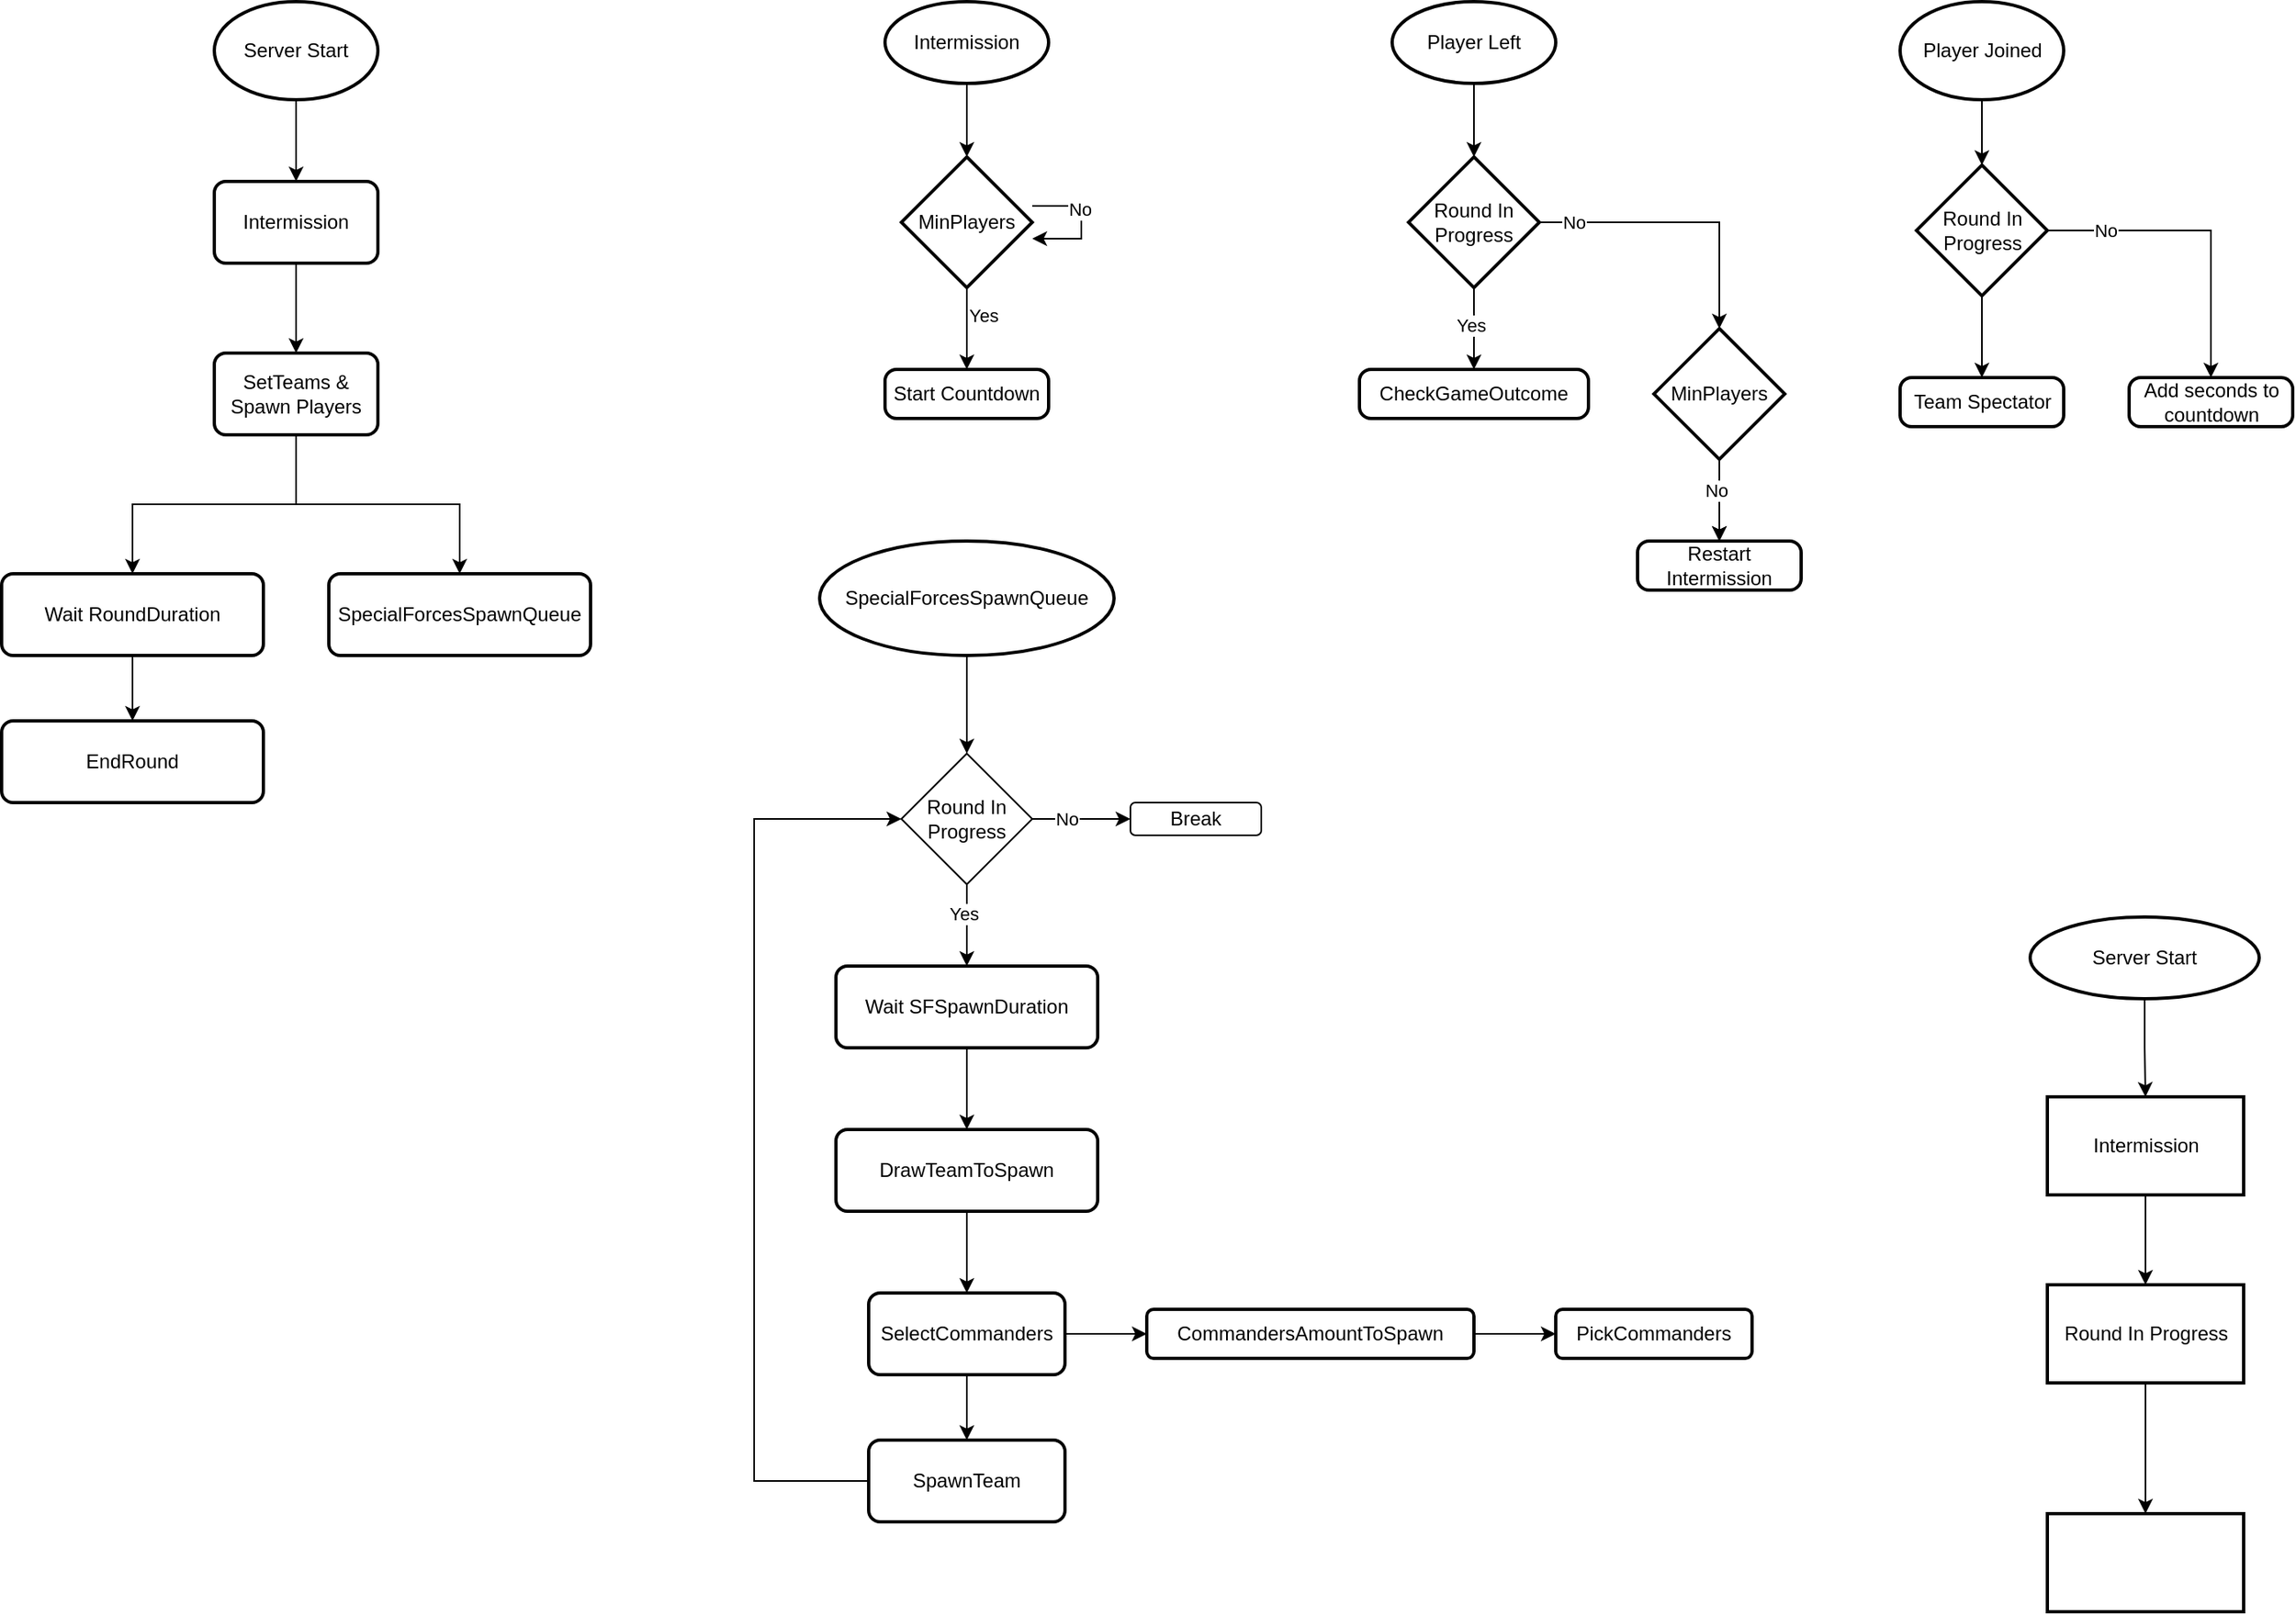 <mxfile version="24.4.13" type="github">
  <diagram name="Strona-1" id="jlNhDV8Rwpr0uxGnopEM">
    <mxGraphModel dx="882" dy="612" grid="1" gridSize="10" guides="1" tooltips="1" connect="1" arrows="1" fold="1" page="1" pageScale="1" pageWidth="827" pageHeight="1169" math="0" shadow="0">
      <root>
        <mxCell id="0" />
        <mxCell id="1" parent="0" />
        <mxCell id="kG8gMviqTRcCaTFL-ExX-7" style="edgeStyle=orthogonalEdgeStyle;rounded=0;orthogonalLoop=1;jettySize=auto;html=1;entryX=0.5;entryY=0;entryDx=0;entryDy=0;" parent="1" source="kG8gMviqTRcCaTFL-ExX-2" target="kG8gMviqTRcCaTFL-ExX-5" edge="1">
          <mxGeometry relative="1" as="geometry" />
        </mxCell>
        <mxCell id="kG8gMviqTRcCaTFL-ExX-2" value="Server Start" style="strokeWidth=2;html=1;shape=mxgraph.flowchart.start_1;whiteSpace=wrap;" parent="1" vertex="1">
          <mxGeometry x="210" y="90" width="100" height="60" as="geometry" />
        </mxCell>
        <mxCell id="uzxIYRyBEbbkxQ_vXyho-41" value="" style="edgeStyle=orthogonalEdgeStyle;rounded=0;orthogonalLoop=1;jettySize=auto;html=1;" parent="1" source="kG8gMviqTRcCaTFL-ExX-5" target="uzxIYRyBEbbkxQ_vXyho-20" edge="1">
          <mxGeometry relative="1" as="geometry" />
        </mxCell>
        <mxCell id="kG8gMviqTRcCaTFL-ExX-5" value="Intermission" style="rounded=1;whiteSpace=wrap;html=1;absoluteArcSize=1;arcSize=14;strokeWidth=2;" parent="1" vertex="1">
          <mxGeometry x="210" y="200" width="100" height="50" as="geometry" />
        </mxCell>
        <mxCell id="kG8gMviqTRcCaTFL-ExX-8" value="Start Countdown" style="rounded=1;whiteSpace=wrap;html=1;absoluteArcSize=1;arcSize=14;strokeWidth=2;" parent="1" vertex="1">
          <mxGeometry x="620" y="315" width="100" height="30" as="geometry" />
        </mxCell>
        <mxCell id="kG8gMviqTRcCaTFL-ExX-13" value="" style="edgeStyle=orthogonalEdgeStyle;rounded=0;orthogonalLoop=1;jettySize=auto;html=1;" parent="1" source="kG8gMviqTRcCaTFL-ExX-9" target="kG8gMviqTRcCaTFL-ExX-8" edge="1">
          <mxGeometry relative="1" as="geometry">
            <Array as="points">
              <mxPoint x="670" y="280" />
              <mxPoint x="670" y="280" />
            </Array>
          </mxGeometry>
        </mxCell>
        <mxCell id="kG8gMviqTRcCaTFL-ExX-16" value="Yes" style="edgeLabel;html=1;align=center;verticalAlign=middle;resizable=0;points=[];" parent="kG8gMviqTRcCaTFL-ExX-13" vertex="1" connectable="0">
          <mxGeometry x="0.185" y="4" relative="1" as="geometry">
            <mxPoint x="6" y="-13" as="offset" />
          </mxGeometry>
        </mxCell>
        <mxCell id="kG8gMviqTRcCaTFL-ExX-9" value="MinPlayers" style="strokeWidth=2;html=1;shape=mxgraph.flowchart.decision;whiteSpace=wrap;" parent="1" vertex="1">
          <mxGeometry x="630" y="185" width="80" height="80" as="geometry" />
        </mxCell>
        <mxCell id="kG8gMviqTRcCaTFL-ExX-11" style="edgeStyle=orthogonalEdgeStyle;rounded=0;orthogonalLoop=1;jettySize=auto;html=1;elbow=vertical;" parent="1" source="kG8gMviqTRcCaTFL-ExX-9" target="kG8gMviqTRcCaTFL-ExX-9" edge="1">
          <mxGeometry relative="1" as="geometry">
            <Array as="points">
              <mxPoint x="740" y="230" />
            </Array>
          </mxGeometry>
        </mxCell>
        <mxCell id="kG8gMviqTRcCaTFL-ExX-14" value="No" style="edgeLabel;html=1;align=center;verticalAlign=middle;resizable=0;points=[];" parent="kG8gMviqTRcCaTFL-ExX-11" vertex="1" connectable="0">
          <mxGeometry x="-0.333" y="8" relative="1" as="geometry">
            <mxPoint x="2" y="10" as="offset" />
          </mxGeometry>
        </mxCell>
        <mxCell id="uzxIYRyBEbbkxQ_vXyho-24" value="" style="edgeStyle=orthogonalEdgeStyle;rounded=0;orthogonalLoop=1;jettySize=auto;html=1;" parent="1" source="kG8gMviqTRcCaTFL-ExX-18" target="uzxIYRyBEbbkxQ_vXyho-21" edge="1">
          <mxGeometry relative="1" as="geometry" />
        </mxCell>
        <mxCell id="kG8gMviqTRcCaTFL-ExX-18" value="Player Left" style="strokeWidth=2;html=1;shape=mxgraph.flowchart.start_1;whiteSpace=wrap;" parent="1" vertex="1">
          <mxGeometry x="930" y="90" width="100" height="50" as="geometry" />
        </mxCell>
        <mxCell id="uzxIYRyBEbbkxQ_vXyho-33" value="" style="edgeStyle=orthogonalEdgeStyle;rounded=0;orthogonalLoop=1;jettySize=auto;html=1;" parent="1" source="uzxIYRyBEbbkxQ_vXyho-1" target="uzxIYRyBEbbkxQ_vXyho-32" edge="1">
          <mxGeometry relative="1" as="geometry" />
        </mxCell>
        <mxCell id="uzxIYRyBEbbkxQ_vXyho-1" value="Player Joined" style="strokeWidth=2;html=1;shape=mxgraph.flowchart.start_1;whiteSpace=wrap;" parent="1" vertex="1">
          <mxGeometry x="1240.5" y="90" width="100" height="60" as="geometry" />
        </mxCell>
        <mxCell id="uzxIYRyBEbbkxQ_vXyho-8" value="" style="edgeStyle=orthogonalEdgeStyle;rounded=0;orthogonalLoop=1;jettySize=auto;html=1;" parent="1" source="uzxIYRyBEbbkxQ_vXyho-7" target="kG8gMviqTRcCaTFL-ExX-9" edge="1">
          <mxGeometry relative="1" as="geometry" />
        </mxCell>
        <mxCell id="uzxIYRyBEbbkxQ_vXyho-7" value="Intermission" style="strokeWidth=2;html=1;shape=mxgraph.flowchart.start_1;whiteSpace=wrap;" parent="1" vertex="1">
          <mxGeometry x="620" y="90" width="100" height="50" as="geometry" />
        </mxCell>
        <mxCell id="uzxIYRyBEbbkxQ_vXyho-14" style="edgeStyle=orthogonalEdgeStyle;rounded=0;orthogonalLoop=1;jettySize=auto;html=1;entryX=0.5;entryY=0;entryDx=0;entryDy=0;" parent="1" source="uzxIYRyBEbbkxQ_vXyho-9" target="uzxIYRyBEbbkxQ_vXyho-13" edge="1">
          <mxGeometry relative="1" as="geometry" />
        </mxCell>
        <mxCell id="uzxIYRyBEbbkxQ_vXyho-15" value="" style="edgeStyle=orthogonalEdgeStyle;rounded=0;orthogonalLoop=1;jettySize=auto;html=1;" parent="1" source="uzxIYRyBEbbkxQ_vXyho-9" target="uzxIYRyBEbbkxQ_vXyho-13" edge="1">
          <mxGeometry relative="1" as="geometry" />
        </mxCell>
        <mxCell id="uzxIYRyBEbbkxQ_vXyho-16" value="No" style="edgeLabel;html=1;align=center;verticalAlign=middle;resizable=0;points=[];" parent="uzxIYRyBEbbkxQ_vXyho-15" vertex="1" connectable="0">
          <mxGeometry x="-0.264" y="-2" relative="1" as="geometry">
            <mxPoint as="offset" />
          </mxGeometry>
        </mxCell>
        <mxCell id="uzxIYRyBEbbkxQ_vXyho-9" value="MinPlayers" style="strokeWidth=2;html=1;shape=mxgraph.flowchart.decision;whiteSpace=wrap;" parent="1" vertex="1">
          <mxGeometry x="1090" y="290" width="80" height="80" as="geometry" />
        </mxCell>
        <mxCell id="uzxIYRyBEbbkxQ_vXyho-13" value="Restart Intermission" style="rounded=1;whiteSpace=wrap;html=1;absoluteArcSize=1;arcSize=14;strokeWidth=2;" parent="1" vertex="1">
          <mxGeometry x="1080" y="420" width="100" height="30" as="geometry" />
        </mxCell>
        <mxCell id="uzxIYRyBEbbkxQ_vXyho-17" value="Add seconds to countdown" style="rounded=1;whiteSpace=wrap;html=1;absoluteArcSize=1;arcSize=14;strokeWidth=2;" parent="1" vertex="1">
          <mxGeometry x="1380.5" y="320" width="100" height="30" as="geometry" />
        </mxCell>
        <mxCell id="uzxIYRyBEbbkxQ_vXyho-43" value="" style="edgeStyle=orthogonalEdgeStyle;rounded=0;orthogonalLoop=1;jettySize=auto;html=1;" parent="1" source="uzxIYRyBEbbkxQ_vXyho-20" target="uzxIYRyBEbbkxQ_vXyho-42" edge="1">
          <mxGeometry relative="1" as="geometry" />
        </mxCell>
        <mxCell id="uzxIYRyBEbbkxQ_vXyho-45" style="edgeStyle=orthogonalEdgeStyle;rounded=0;orthogonalLoop=1;jettySize=auto;html=1;" parent="1" source="uzxIYRyBEbbkxQ_vXyho-20" target="uzxIYRyBEbbkxQ_vXyho-44" edge="1">
          <mxGeometry relative="1" as="geometry" />
        </mxCell>
        <mxCell id="uzxIYRyBEbbkxQ_vXyho-20" value="SetTeams &amp;amp; Spawn Players" style="rounded=1;whiteSpace=wrap;html=1;absoluteArcSize=1;arcSize=14;strokeWidth=2;" parent="1" vertex="1">
          <mxGeometry x="210" y="305" width="100" height="50" as="geometry" />
        </mxCell>
        <mxCell id="uzxIYRyBEbbkxQ_vXyho-22" value="" style="edgeStyle=orthogonalEdgeStyle;rounded=0;orthogonalLoop=1;jettySize=auto;html=1;" parent="1" source="uzxIYRyBEbbkxQ_vXyho-21" target="uzxIYRyBEbbkxQ_vXyho-9" edge="1">
          <mxGeometry relative="1" as="geometry" />
        </mxCell>
        <mxCell id="uzxIYRyBEbbkxQ_vXyho-23" value="No" style="edgeLabel;html=1;align=center;verticalAlign=middle;resizable=0;points=[];" parent="uzxIYRyBEbbkxQ_vXyho-22" vertex="1" connectable="0">
          <mxGeometry x="-0.413" y="3" relative="1" as="geometry">
            <mxPoint x="-31" y="3" as="offset" />
          </mxGeometry>
        </mxCell>
        <mxCell id="uzxIYRyBEbbkxQ_vXyho-29" value="" style="edgeStyle=orthogonalEdgeStyle;rounded=0;orthogonalLoop=1;jettySize=auto;html=1;" parent="1" source="uzxIYRyBEbbkxQ_vXyho-21" target="uzxIYRyBEbbkxQ_vXyho-28" edge="1">
          <mxGeometry relative="1" as="geometry" />
        </mxCell>
        <mxCell id="uzxIYRyBEbbkxQ_vXyho-30" value="Yes" style="edgeLabel;html=1;align=center;verticalAlign=middle;resizable=0;points=[];" parent="uzxIYRyBEbbkxQ_vXyho-29" vertex="1" connectable="0">
          <mxGeometry x="-0.088" y="-2" relative="1" as="geometry">
            <mxPoint as="offset" />
          </mxGeometry>
        </mxCell>
        <mxCell id="uzxIYRyBEbbkxQ_vXyho-21" value="Round I&lt;span style=&quot;background-color: initial;&quot;&gt;n&lt;/span&gt;&lt;div&gt;&lt;span style=&quot;background-color: initial;&quot;&gt;Progress&lt;/span&gt;&lt;/div&gt;" style="strokeWidth=2;html=1;shape=mxgraph.flowchart.decision;whiteSpace=wrap;" parent="1" vertex="1">
          <mxGeometry x="940" y="185" width="80" height="80" as="geometry" />
        </mxCell>
        <mxCell id="uzxIYRyBEbbkxQ_vXyho-28" value="CheckGameOutcome" style="rounded=1;whiteSpace=wrap;html=1;absoluteArcSize=1;arcSize=14;strokeWidth=2;" parent="1" vertex="1">
          <mxGeometry x="910" y="315" width="140" height="30" as="geometry" />
        </mxCell>
        <mxCell id="uzxIYRyBEbbkxQ_vXyho-35" value="" style="edgeStyle=orthogonalEdgeStyle;rounded=0;orthogonalLoop=1;jettySize=auto;html=1;entryX=0.5;entryY=0;entryDx=0;entryDy=0;" parent="1" source="uzxIYRyBEbbkxQ_vXyho-32" target="uzxIYRyBEbbkxQ_vXyho-17" edge="1">
          <mxGeometry relative="1" as="geometry">
            <mxPoint x="1390.5" y="230" as="targetPoint" />
          </mxGeometry>
        </mxCell>
        <mxCell id="uzxIYRyBEbbkxQ_vXyho-36" value="No" style="edgeLabel;html=1;align=center;verticalAlign=middle;resizable=0;points=[];" parent="uzxIYRyBEbbkxQ_vXyho-35" vertex="1" connectable="0">
          <mxGeometry x="-0.624" relative="1" as="geometry">
            <mxPoint as="offset" />
          </mxGeometry>
        </mxCell>
        <mxCell id="uzxIYRyBEbbkxQ_vXyho-38" style="edgeStyle=orthogonalEdgeStyle;rounded=0;orthogonalLoop=1;jettySize=auto;html=1;entryX=0.5;entryY=0;entryDx=0;entryDy=0;" parent="1" source="uzxIYRyBEbbkxQ_vXyho-32" target="uzxIYRyBEbbkxQ_vXyho-37" edge="1">
          <mxGeometry relative="1" as="geometry" />
        </mxCell>
        <mxCell id="uzxIYRyBEbbkxQ_vXyho-32" value="Round I&lt;span style=&quot;background-color: initial;&quot;&gt;n&lt;/span&gt;&lt;div&gt;&lt;span style=&quot;background-color: initial;&quot;&gt;Progress&lt;/span&gt;&lt;/div&gt;" style="strokeWidth=2;html=1;shape=mxgraph.flowchart.decision;whiteSpace=wrap;" parent="1" vertex="1">
          <mxGeometry x="1250.5" y="190" width="80" height="80" as="geometry" />
        </mxCell>
        <mxCell id="uzxIYRyBEbbkxQ_vXyho-37" value="Team Spectator" style="rounded=1;whiteSpace=wrap;html=1;absoluteArcSize=1;arcSize=14;strokeWidth=2;" parent="1" vertex="1">
          <mxGeometry x="1240.5" y="320" width="100" height="30" as="geometry" />
        </mxCell>
        <mxCell id="uzxIYRyBEbbkxQ_vXyho-48" value="" style="edgeStyle=orthogonalEdgeStyle;rounded=0;orthogonalLoop=1;jettySize=auto;html=1;" parent="1" source="uzxIYRyBEbbkxQ_vXyho-42" target="uzxIYRyBEbbkxQ_vXyho-47" edge="1">
          <mxGeometry relative="1" as="geometry" />
        </mxCell>
        <mxCell id="uzxIYRyBEbbkxQ_vXyho-42" value="Wait RoundDuration" style="rounded=1;whiteSpace=wrap;html=1;absoluteArcSize=1;arcSize=14;strokeWidth=2;" parent="1" vertex="1">
          <mxGeometry x="80" y="440" width="160" height="50" as="geometry" />
        </mxCell>
        <mxCell id="uzxIYRyBEbbkxQ_vXyho-44" value="SpecialForcesSpawnQueue" style="rounded=1;whiteSpace=wrap;html=1;absoluteArcSize=1;arcSize=14;strokeWidth=2;" parent="1" vertex="1">
          <mxGeometry x="280" y="440" width="160" height="50" as="geometry" />
        </mxCell>
        <mxCell id="uzxIYRyBEbbkxQ_vXyho-47" value="EndRound" style="rounded=1;whiteSpace=wrap;html=1;absoluteArcSize=1;arcSize=14;strokeWidth=2;" parent="1" vertex="1">
          <mxGeometry x="80" y="530" width="160" height="50" as="geometry" />
        </mxCell>
        <mxCell id="uzxIYRyBEbbkxQ_vXyho-53" style="edgeStyle=orthogonalEdgeStyle;rounded=0;orthogonalLoop=1;jettySize=auto;html=1;entryX=0.5;entryY=0;entryDx=0;entryDy=0;" parent="1" source="uzxIYRyBEbbkxQ_vXyho-51" target="uzxIYRyBEbbkxQ_vXyho-54" edge="1">
          <mxGeometry relative="1" as="geometry">
            <mxPoint x="670" y="540" as="targetPoint" />
          </mxGeometry>
        </mxCell>
        <mxCell id="uzxIYRyBEbbkxQ_vXyho-51" value="SpecialForcesSpawnQueue" style="strokeWidth=2;html=1;shape=mxgraph.flowchart.start_1;whiteSpace=wrap;" parent="1" vertex="1">
          <mxGeometry x="580" y="420" width="180" height="70" as="geometry" />
        </mxCell>
        <mxCell id="uzxIYRyBEbbkxQ_vXyho-62" value="" style="edgeStyle=orthogonalEdgeStyle;rounded=0;orthogonalLoop=1;jettySize=auto;html=1;" parent="1" source="uzxIYRyBEbbkxQ_vXyho-52" target="uzxIYRyBEbbkxQ_vXyho-61" edge="1">
          <mxGeometry relative="1" as="geometry" />
        </mxCell>
        <mxCell id="uzxIYRyBEbbkxQ_vXyho-52" value="Wait SFSpawnDuration" style="rounded=1;whiteSpace=wrap;html=1;absoluteArcSize=1;arcSize=14;strokeWidth=2;" parent="1" vertex="1">
          <mxGeometry x="590" y="680" width="160" height="50" as="geometry" />
        </mxCell>
        <mxCell id="uzxIYRyBEbbkxQ_vXyho-57" value="" style="edgeStyle=orthogonalEdgeStyle;rounded=0;orthogonalLoop=1;jettySize=auto;html=1;" parent="1" source="uzxIYRyBEbbkxQ_vXyho-54" target="uzxIYRyBEbbkxQ_vXyho-56" edge="1">
          <mxGeometry relative="1" as="geometry" />
        </mxCell>
        <mxCell id="uzxIYRyBEbbkxQ_vXyho-58" value="No" style="edgeLabel;html=1;align=center;verticalAlign=middle;resizable=0;points=[];" parent="uzxIYRyBEbbkxQ_vXyho-57" vertex="1" connectable="0">
          <mxGeometry x="-0.587" y="1" relative="1" as="geometry">
            <mxPoint x="8" y="1" as="offset" />
          </mxGeometry>
        </mxCell>
        <mxCell id="uzxIYRyBEbbkxQ_vXyho-59" style="edgeStyle=orthogonalEdgeStyle;rounded=0;orthogonalLoop=1;jettySize=auto;html=1;entryX=0.5;entryY=0;entryDx=0;entryDy=0;" parent="1" source="uzxIYRyBEbbkxQ_vXyho-54" target="uzxIYRyBEbbkxQ_vXyho-52" edge="1">
          <mxGeometry relative="1" as="geometry" />
        </mxCell>
        <mxCell id="uzxIYRyBEbbkxQ_vXyho-60" value="Yes" style="edgeLabel;html=1;align=center;verticalAlign=middle;resizable=0;points=[];" parent="uzxIYRyBEbbkxQ_vXyho-59" vertex="1" connectable="0">
          <mxGeometry x="-0.296" y="-2" relative="1" as="geometry">
            <mxPoint as="offset" />
          </mxGeometry>
        </mxCell>
        <mxCell id="uzxIYRyBEbbkxQ_vXyho-54" value="Round In&lt;div&gt;Progress&lt;/div&gt;" style="rhombus;whiteSpace=wrap;html=1;" parent="1" vertex="1">
          <mxGeometry x="630" y="550" width="80" height="80" as="geometry" />
        </mxCell>
        <mxCell id="uzxIYRyBEbbkxQ_vXyho-56" value="Break" style="rounded=1;whiteSpace=wrap;html=1;" parent="1" vertex="1">
          <mxGeometry x="770" y="580" width="80" height="20" as="geometry" />
        </mxCell>
        <mxCell id="uzxIYRyBEbbkxQ_vXyho-64" value="" style="edgeStyle=orthogonalEdgeStyle;rounded=0;orthogonalLoop=1;jettySize=auto;html=1;" parent="1" source="uzxIYRyBEbbkxQ_vXyho-65" target="uzxIYRyBEbbkxQ_vXyho-63" edge="1">
          <mxGeometry relative="1" as="geometry" />
        </mxCell>
        <mxCell id="uzxIYRyBEbbkxQ_vXyho-61" value="DrawTeamToSpawn" style="rounded=1;whiteSpace=wrap;html=1;absoluteArcSize=1;arcSize=14;strokeWidth=2;" parent="1" vertex="1">
          <mxGeometry x="590" y="780" width="160" height="50" as="geometry" />
        </mxCell>
        <mxCell id="uzxIYRyBEbbkxQ_vXyho-71" style="edgeStyle=orthogonalEdgeStyle;rounded=0;orthogonalLoop=1;jettySize=auto;html=1;entryX=0;entryY=0.5;entryDx=0;entryDy=0;" parent="1" source="uzxIYRyBEbbkxQ_vXyho-63" target="uzxIYRyBEbbkxQ_vXyho-54" edge="1">
          <mxGeometry relative="1" as="geometry">
            <Array as="points">
              <mxPoint x="540" y="995" />
              <mxPoint x="540" y="590" />
            </Array>
          </mxGeometry>
        </mxCell>
        <mxCell id="uzxIYRyBEbbkxQ_vXyho-63" value="SpawnTeam" style="whiteSpace=wrap;html=1;rounded=1;arcSize=14;strokeWidth=2;" parent="1" vertex="1">
          <mxGeometry x="610" y="970" width="120" height="50" as="geometry" />
        </mxCell>
        <mxCell id="uzxIYRyBEbbkxQ_vXyho-66" value="" style="edgeStyle=orthogonalEdgeStyle;rounded=0;orthogonalLoop=1;jettySize=auto;html=1;" parent="1" source="uzxIYRyBEbbkxQ_vXyho-61" target="uzxIYRyBEbbkxQ_vXyho-65" edge="1">
          <mxGeometry relative="1" as="geometry">
            <mxPoint x="670" y="830" as="sourcePoint" />
            <mxPoint x="670" y="980" as="targetPoint" />
          </mxGeometry>
        </mxCell>
        <mxCell id="uzxIYRyBEbbkxQ_vXyho-68" value="" style="edgeStyle=orthogonalEdgeStyle;rounded=0;orthogonalLoop=1;jettySize=auto;html=1;" parent="1" source="uzxIYRyBEbbkxQ_vXyho-65" target="uzxIYRyBEbbkxQ_vXyho-67" edge="1">
          <mxGeometry relative="1" as="geometry" />
        </mxCell>
        <mxCell id="uzxIYRyBEbbkxQ_vXyho-65" value="SelectCommanders" style="whiteSpace=wrap;html=1;rounded=1;arcSize=14;strokeWidth=2;" parent="1" vertex="1">
          <mxGeometry x="610" y="880" width="120" height="50" as="geometry" />
        </mxCell>
        <mxCell id="uzxIYRyBEbbkxQ_vXyho-70" value="" style="edgeStyle=orthogonalEdgeStyle;rounded=0;orthogonalLoop=1;jettySize=auto;html=1;" parent="1" source="uzxIYRyBEbbkxQ_vXyho-67" target="uzxIYRyBEbbkxQ_vXyho-69" edge="1">
          <mxGeometry relative="1" as="geometry" />
        </mxCell>
        <mxCell id="uzxIYRyBEbbkxQ_vXyho-67" value="&lt;font style=&quot;vertical-align: inherit;&quot;&gt;&lt;font style=&quot;vertical-align: inherit;&quot;&gt;&lt;font style=&quot;vertical-align: inherit;&quot;&gt;&lt;font style=&quot;vertical-align: inherit;&quot;&gt;&lt;font style=&quot;vertical-align: inherit;&quot;&gt;&lt;font style=&quot;vertical-align: inherit;&quot;&gt;CommandersAmountToSpawn&lt;/font&gt;&lt;/font&gt;&lt;/font&gt;&lt;/font&gt;&lt;/font&gt;&lt;/font&gt;" style="rounded=1;whiteSpace=wrap;html=1;arcSize=14;strokeWidth=2;" parent="1" vertex="1">
          <mxGeometry x="780" y="890" width="200" height="30" as="geometry" />
        </mxCell>
        <mxCell id="uzxIYRyBEbbkxQ_vXyho-69" value="&lt;font style=&quot;vertical-align: inherit;&quot;&gt;&lt;font style=&quot;vertical-align: inherit;&quot;&gt;PickCommanders&lt;/font&gt;&lt;/font&gt;" style="rounded=1;whiteSpace=wrap;html=1;arcSize=14;strokeWidth=2;" parent="1" vertex="1">
          <mxGeometry x="1030" y="890" width="120" height="30" as="geometry" />
        </mxCell>
        <mxCell id="5nE0iC9YaOkvkAuRWI2q-3" value="" style="edgeStyle=orthogonalEdgeStyle;rounded=0;orthogonalLoop=1;jettySize=auto;html=1;" edge="1" parent="1" source="5nE0iC9YaOkvkAuRWI2q-1" target="5nE0iC9YaOkvkAuRWI2q-2">
          <mxGeometry relative="1" as="geometry" />
        </mxCell>
        <mxCell id="5nE0iC9YaOkvkAuRWI2q-1" value="Server Start" style="strokeWidth=2;html=1;shape=mxgraph.flowchart.start_1;whiteSpace=wrap;" vertex="1" parent="1">
          <mxGeometry x="1320" y="650" width="140" height="50" as="geometry" />
        </mxCell>
        <mxCell id="5nE0iC9YaOkvkAuRWI2q-5" value="" style="edgeStyle=orthogonalEdgeStyle;rounded=0;orthogonalLoop=1;jettySize=auto;html=1;" edge="1" parent="1" source="5nE0iC9YaOkvkAuRWI2q-2" target="5nE0iC9YaOkvkAuRWI2q-4">
          <mxGeometry relative="1" as="geometry" />
        </mxCell>
        <mxCell id="5nE0iC9YaOkvkAuRWI2q-2" value="Intermission" style="whiteSpace=wrap;html=1;strokeWidth=2;" vertex="1" parent="1">
          <mxGeometry x="1330.5" y="760" width="120" height="60" as="geometry" />
        </mxCell>
        <mxCell id="5nE0iC9YaOkvkAuRWI2q-7" value="" style="edgeStyle=orthogonalEdgeStyle;rounded=0;orthogonalLoop=1;jettySize=auto;html=1;" edge="1" parent="1" source="5nE0iC9YaOkvkAuRWI2q-4" target="5nE0iC9YaOkvkAuRWI2q-6">
          <mxGeometry relative="1" as="geometry" />
        </mxCell>
        <mxCell id="5nE0iC9YaOkvkAuRWI2q-4" value="Round In Progress" style="whiteSpace=wrap;html=1;strokeWidth=2;" vertex="1" parent="1">
          <mxGeometry x="1330.5" y="875" width="120" height="60" as="geometry" />
        </mxCell>
        <mxCell id="5nE0iC9YaOkvkAuRWI2q-6" value="" style="whiteSpace=wrap;html=1;strokeWidth=2;" vertex="1" parent="1">
          <mxGeometry x="1330.5" y="1015" width="120" height="60" as="geometry" />
        </mxCell>
      </root>
    </mxGraphModel>
  </diagram>
</mxfile>
